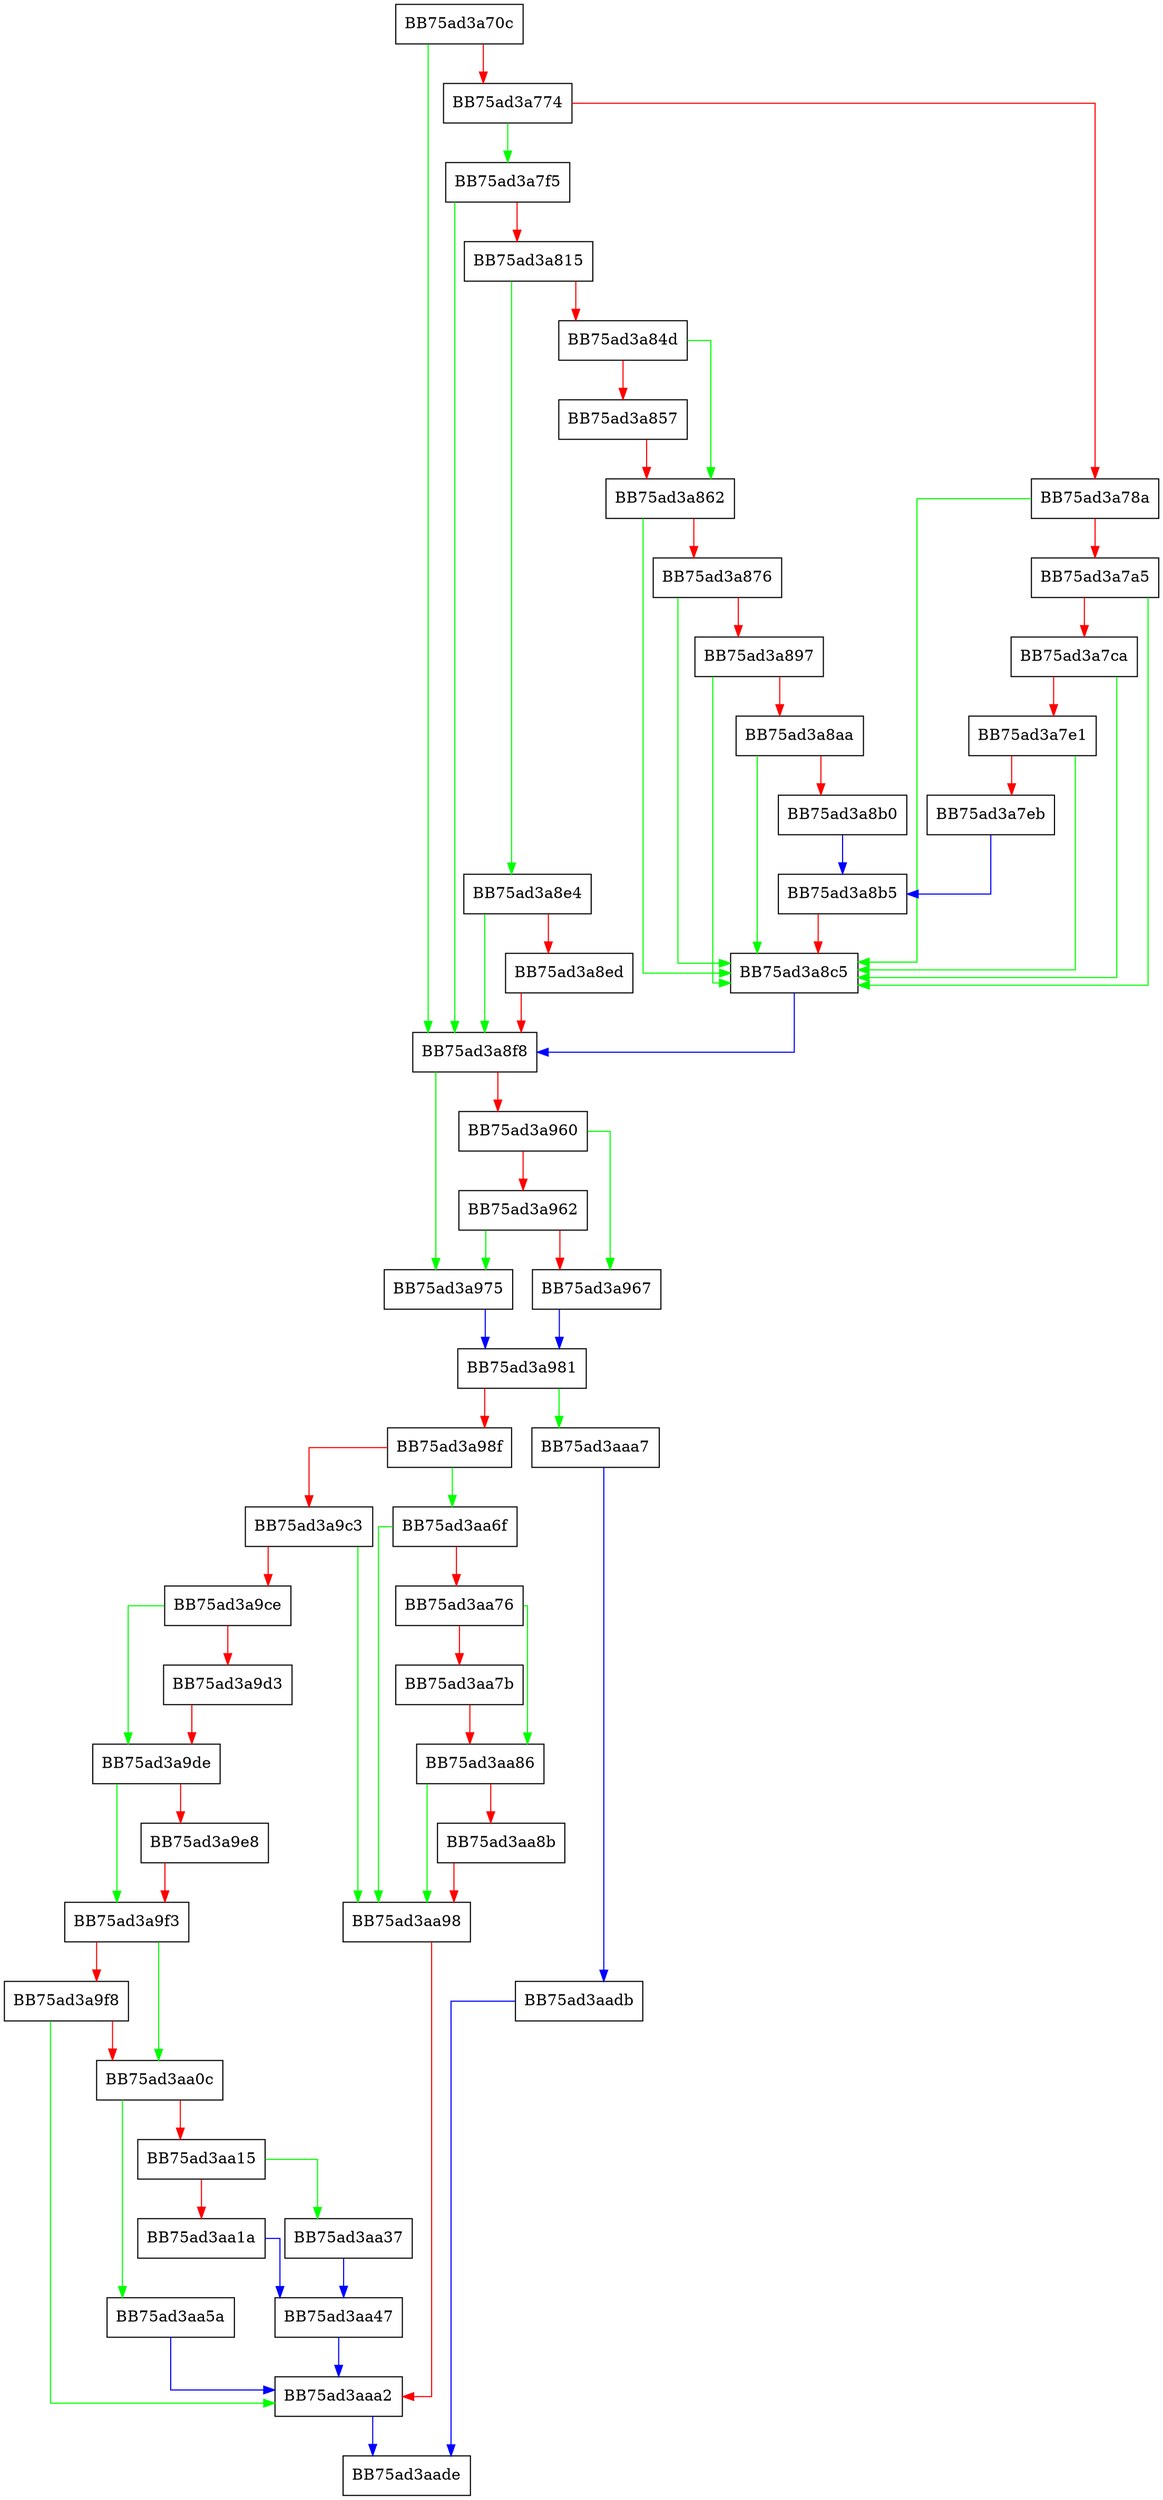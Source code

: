 digraph ProcessCreateEvent {
  node [shape="box"];
  graph [splines=ortho];
  BB75ad3a70c -> BB75ad3a8f8 [color="green"];
  BB75ad3a70c -> BB75ad3a774 [color="red"];
  BB75ad3a774 -> BB75ad3a7f5 [color="green"];
  BB75ad3a774 -> BB75ad3a78a [color="red"];
  BB75ad3a78a -> BB75ad3a8c5 [color="green"];
  BB75ad3a78a -> BB75ad3a7a5 [color="red"];
  BB75ad3a7a5 -> BB75ad3a8c5 [color="green"];
  BB75ad3a7a5 -> BB75ad3a7ca [color="red"];
  BB75ad3a7ca -> BB75ad3a8c5 [color="green"];
  BB75ad3a7ca -> BB75ad3a7e1 [color="red"];
  BB75ad3a7e1 -> BB75ad3a8c5 [color="green"];
  BB75ad3a7e1 -> BB75ad3a7eb [color="red"];
  BB75ad3a7eb -> BB75ad3a8b5 [color="blue"];
  BB75ad3a7f5 -> BB75ad3a8f8 [color="green"];
  BB75ad3a7f5 -> BB75ad3a815 [color="red"];
  BB75ad3a815 -> BB75ad3a8e4 [color="green"];
  BB75ad3a815 -> BB75ad3a84d [color="red"];
  BB75ad3a84d -> BB75ad3a862 [color="green"];
  BB75ad3a84d -> BB75ad3a857 [color="red"];
  BB75ad3a857 -> BB75ad3a862 [color="red"];
  BB75ad3a862 -> BB75ad3a8c5 [color="green"];
  BB75ad3a862 -> BB75ad3a876 [color="red"];
  BB75ad3a876 -> BB75ad3a8c5 [color="green"];
  BB75ad3a876 -> BB75ad3a897 [color="red"];
  BB75ad3a897 -> BB75ad3a8c5 [color="green"];
  BB75ad3a897 -> BB75ad3a8aa [color="red"];
  BB75ad3a8aa -> BB75ad3a8c5 [color="green"];
  BB75ad3a8aa -> BB75ad3a8b0 [color="red"];
  BB75ad3a8b0 -> BB75ad3a8b5 [color="blue"];
  BB75ad3a8b5 -> BB75ad3a8c5 [color="red"];
  BB75ad3a8c5 -> BB75ad3a8f8 [color="blue"];
  BB75ad3a8e4 -> BB75ad3a8f8 [color="green"];
  BB75ad3a8e4 -> BB75ad3a8ed [color="red"];
  BB75ad3a8ed -> BB75ad3a8f8 [color="red"];
  BB75ad3a8f8 -> BB75ad3a975 [color="green"];
  BB75ad3a8f8 -> BB75ad3a960 [color="red"];
  BB75ad3a960 -> BB75ad3a967 [color="green"];
  BB75ad3a960 -> BB75ad3a962 [color="red"];
  BB75ad3a962 -> BB75ad3a975 [color="green"];
  BB75ad3a962 -> BB75ad3a967 [color="red"];
  BB75ad3a967 -> BB75ad3a981 [color="blue"];
  BB75ad3a975 -> BB75ad3a981 [color="blue"];
  BB75ad3a981 -> BB75ad3aaa7 [color="green"];
  BB75ad3a981 -> BB75ad3a98f [color="red"];
  BB75ad3a98f -> BB75ad3aa6f [color="green"];
  BB75ad3a98f -> BB75ad3a9c3 [color="red"];
  BB75ad3a9c3 -> BB75ad3aa98 [color="green"];
  BB75ad3a9c3 -> BB75ad3a9ce [color="red"];
  BB75ad3a9ce -> BB75ad3a9de [color="green"];
  BB75ad3a9ce -> BB75ad3a9d3 [color="red"];
  BB75ad3a9d3 -> BB75ad3a9de [color="red"];
  BB75ad3a9de -> BB75ad3a9f3 [color="green"];
  BB75ad3a9de -> BB75ad3a9e8 [color="red"];
  BB75ad3a9e8 -> BB75ad3a9f3 [color="red"];
  BB75ad3a9f3 -> BB75ad3aa0c [color="green"];
  BB75ad3a9f3 -> BB75ad3a9f8 [color="red"];
  BB75ad3a9f8 -> BB75ad3aaa2 [color="green"];
  BB75ad3a9f8 -> BB75ad3aa0c [color="red"];
  BB75ad3aa0c -> BB75ad3aa5a [color="green"];
  BB75ad3aa0c -> BB75ad3aa15 [color="red"];
  BB75ad3aa15 -> BB75ad3aa37 [color="green"];
  BB75ad3aa15 -> BB75ad3aa1a [color="red"];
  BB75ad3aa1a -> BB75ad3aa47 [color="blue"];
  BB75ad3aa37 -> BB75ad3aa47 [color="blue"];
  BB75ad3aa47 -> BB75ad3aaa2 [color="blue"];
  BB75ad3aa5a -> BB75ad3aaa2 [color="blue"];
  BB75ad3aa6f -> BB75ad3aa98 [color="green"];
  BB75ad3aa6f -> BB75ad3aa76 [color="red"];
  BB75ad3aa76 -> BB75ad3aa86 [color="green"];
  BB75ad3aa76 -> BB75ad3aa7b [color="red"];
  BB75ad3aa7b -> BB75ad3aa86 [color="red"];
  BB75ad3aa86 -> BB75ad3aa98 [color="green"];
  BB75ad3aa86 -> BB75ad3aa8b [color="red"];
  BB75ad3aa8b -> BB75ad3aa98 [color="red"];
  BB75ad3aa98 -> BB75ad3aaa2 [color="red"];
  BB75ad3aaa2 -> BB75ad3aade [color="blue"];
  BB75ad3aaa7 -> BB75ad3aadb [color="blue"];
  BB75ad3aadb -> BB75ad3aade [color="blue"];
}